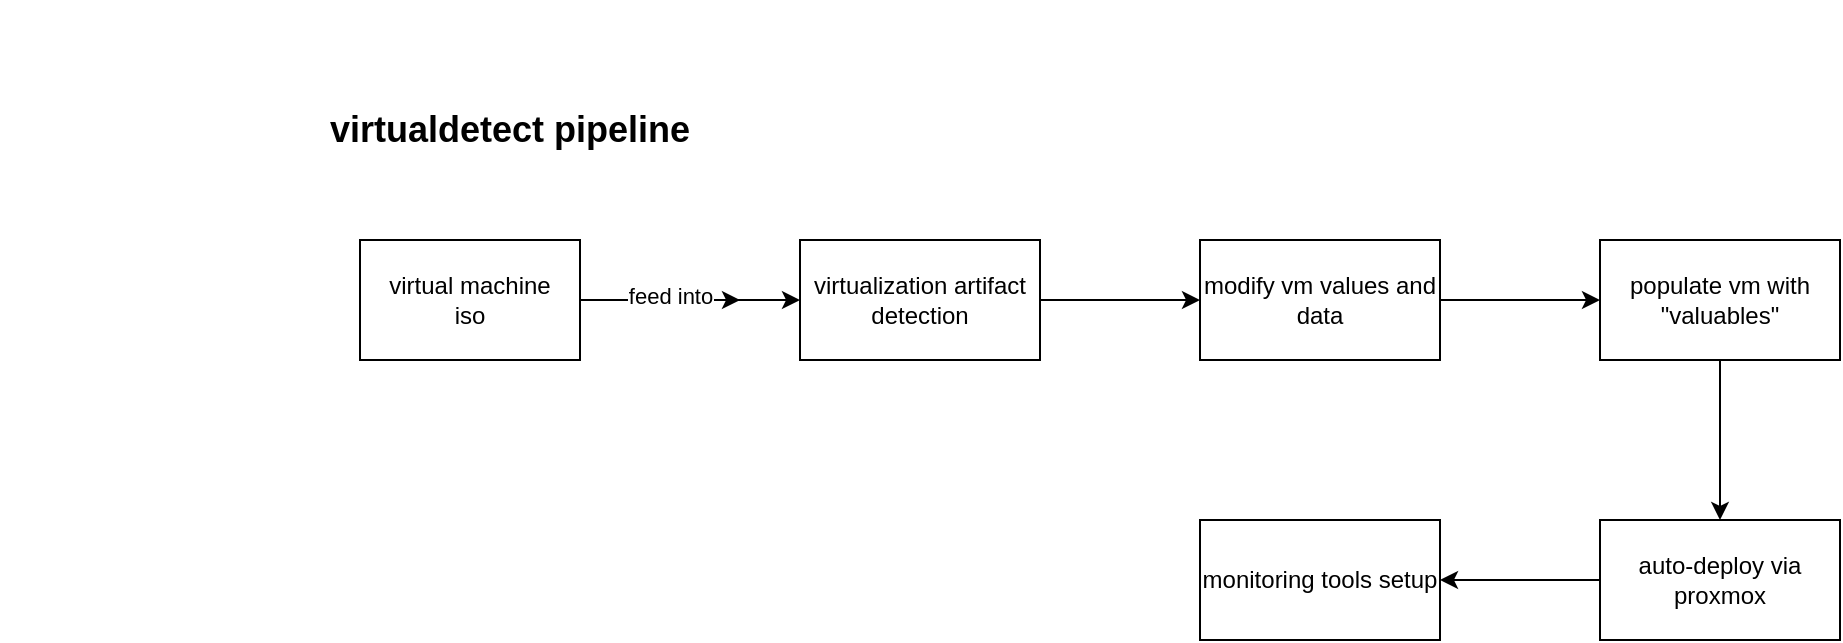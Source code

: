 <mxfile version="24.8.4">
  <diagram name="Page-1" id="xSCrcE9DE2PbVG2IpA-M">
    <mxGraphModel dx="2284" dy="738" grid="1" gridSize="10" guides="1" tooltips="1" connect="1" arrows="1" fold="1" page="1" pageScale="1" pageWidth="850" pageHeight="1100" math="0" shadow="0">
      <root>
        <mxCell id="0" />
        <mxCell id="1" parent="0" />
        <mxCell id="0APl-ZvWKWZw0Ipn49ds-3" style="edgeStyle=orthogonalEdgeStyle;rounded=0;orthogonalLoop=1;jettySize=auto;html=1;" edge="1" parent="1" source="0APl-ZvWKWZw0Ipn49ds-1">
          <mxGeometry relative="1" as="geometry">
            <mxPoint x="220" y="200" as="targetPoint" />
          </mxGeometry>
        </mxCell>
        <mxCell id="0APl-ZvWKWZw0Ipn49ds-6" style="edgeStyle=orthogonalEdgeStyle;rounded=0;orthogonalLoop=1;jettySize=auto;html=1;entryX=0;entryY=0.5;entryDx=0;entryDy=0;" edge="1" parent="1" source="0APl-ZvWKWZw0Ipn49ds-1" target="0APl-ZvWKWZw0Ipn49ds-5">
          <mxGeometry relative="1" as="geometry">
            <Array as="points">
              <mxPoint x="220" y="200" />
              <mxPoint x="220" y="200" />
            </Array>
          </mxGeometry>
        </mxCell>
        <mxCell id="0APl-ZvWKWZw0Ipn49ds-7" value="feed into" style="edgeLabel;html=1;align=center;verticalAlign=middle;resizable=0;points=[];" vertex="1" connectable="0" parent="0APl-ZvWKWZw0Ipn49ds-6">
          <mxGeometry x="-0.182" y="2" relative="1" as="geometry">
            <mxPoint as="offset" />
          </mxGeometry>
        </mxCell>
        <mxCell id="0APl-ZvWKWZw0Ipn49ds-1" value="virtual machine&lt;div&gt;iso&lt;/div&gt;" style="rounded=0;whiteSpace=wrap;html=1;" vertex="1" parent="1">
          <mxGeometry x="30" y="170" width="110" height="60" as="geometry" />
        </mxCell>
        <mxCell id="0APl-ZvWKWZw0Ipn49ds-2" value="&lt;h2&gt;virtualdetect pipeline&lt;/h2&gt;" style="text;strokeColor=none;align=center;fillColor=none;html=1;verticalAlign=middle;whiteSpace=wrap;rounded=0;" vertex="1" parent="1">
          <mxGeometry x="-150" y="50" width="510" height="130" as="geometry" />
        </mxCell>
        <mxCell id="0APl-ZvWKWZw0Ipn49ds-9" value="" style="edgeStyle=orthogonalEdgeStyle;rounded=0;orthogonalLoop=1;jettySize=auto;html=1;" edge="1" parent="1" source="0APl-ZvWKWZw0Ipn49ds-5" target="0APl-ZvWKWZw0Ipn49ds-8">
          <mxGeometry relative="1" as="geometry" />
        </mxCell>
        <mxCell id="0APl-ZvWKWZw0Ipn49ds-5" value="virtualization artifact detection" style="rounded=0;whiteSpace=wrap;html=1;" vertex="1" parent="1">
          <mxGeometry x="250" y="170" width="120" height="60" as="geometry" />
        </mxCell>
        <mxCell id="0APl-ZvWKWZw0Ipn49ds-12" value="" style="edgeStyle=orthogonalEdgeStyle;rounded=0;orthogonalLoop=1;jettySize=auto;html=1;" edge="1" parent="1" source="0APl-ZvWKWZw0Ipn49ds-8" target="0APl-ZvWKWZw0Ipn49ds-11">
          <mxGeometry relative="1" as="geometry" />
        </mxCell>
        <mxCell id="0APl-ZvWKWZw0Ipn49ds-8" value="modify vm values and data" style="rounded=0;whiteSpace=wrap;html=1;" vertex="1" parent="1">
          <mxGeometry x="450" y="170" width="120" height="60" as="geometry" />
        </mxCell>
        <mxCell id="0APl-ZvWKWZw0Ipn49ds-16" value="" style="edgeStyle=orthogonalEdgeStyle;rounded=0;orthogonalLoop=1;jettySize=auto;html=1;" edge="1" parent="1" source="0APl-ZvWKWZw0Ipn49ds-11" target="0APl-ZvWKWZw0Ipn49ds-15">
          <mxGeometry relative="1" as="geometry" />
        </mxCell>
        <mxCell id="0APl-ZvWKWZw0Ipn49ds-11" value="populate vm with &quot;valuables&quot;" style="rounded=0;whiteSpace=wrap;html=1;" vertex="1" parent="1">
          <mxGeometry x="650" y="170" width="120" height="60" as="geometry" />
        </mxCell>
        <mxCell id="kOkwpyVvnz4lnNvjVxz7-2" value="" style="edgeStyle=orthogonalEdgeStyle;rounded=0;orthogonalLoop=1;jettySize=auto;html=1;" edge="1" parent="1" source="0APl-ZvWKWZw0Ipn49ds-15" target="kOkwpyVvnz4lnNvjVxz7-1">
          <mxGeometry relative="1" as="geometry" />
        </mxCell>
        <mxCell id="0APl-ZvWKWZw0Ipn49ds-15" value="auto-deploy via proxmox" style="whiteSpace=wrap;html=1;rounded=0;" vertex="1" parent="1">
          <mxGeometry x="650" y="310" width="120" height="60" as="geometry" />
        </mxCell>
        <mxCell id="kOkwpyVvnz4lnNvjVxz7-1" value="monitoring tools setup" style="whiteSpace=wrap;html=1;rounded=0;" vertex="1" parent="1">
          <mxGeometry x="450" y="310" width="120" height="60" as="geometry" />
        </mxCell>
      </root>
    </mxGraphModel>
  </diagram>
</mxfile>
